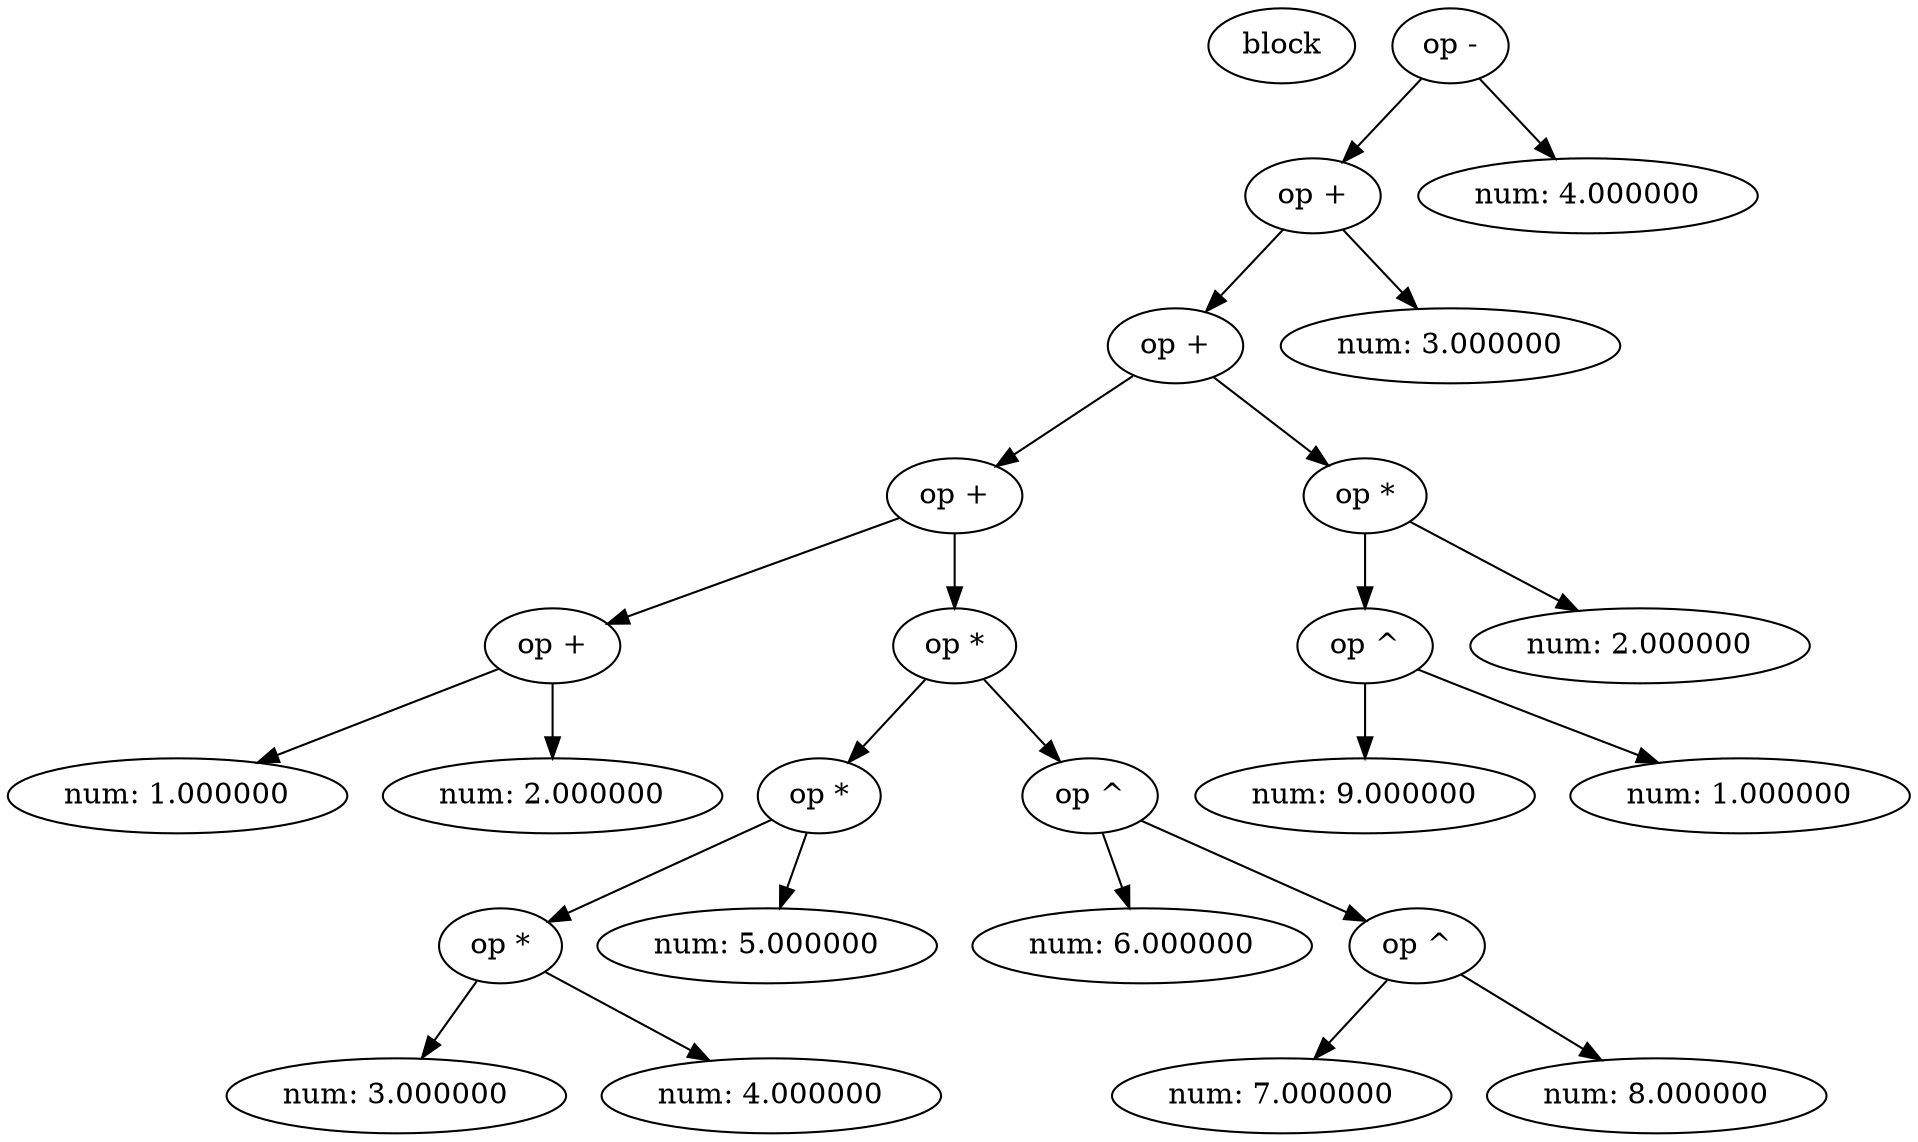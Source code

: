 digraph G {
0[label="block"];
1[label="num: 1.000000"];
2[label="op +"];
3[label="num: 2.000000"];
4[label="op +"];
5[label="num: 3.000000"];
6[label="op *"];
7[label="num: 4.000000"];
8[label="op *"];
9[label="num: 5.000000"];
10[label="op *"];
11[label="num: 6.000000"];
12[label="op ^"];
13[label="num: 7.000000"];
14[label="op ^"];
15[label="num: 8.000000"];
16[label="op +"];
17[label="num: 9.000000"];
18[label="op ^"];
19[label="num: 1.000000"];
20[label="op *"];
21[label="num: 2.000000"];
22[label="op +"];
23[label="num: 3.000000"];
24[label="op -"];
25[label="num: 4.000000"];
2->1 ;
2->3 ;
4->2 ;
4->10 ;
6->5 ;
6->7 ;
8->6 ;
8->9 ;
10->8 ;
10->12 ;
12->11 ;
12->14 ;
14->13 ;
14->15 ;
16->4 ;
16->20 ;
18->17 ;
18->19 ;
20->18 ;
20->21 ;
22->16 ;
22->23 ;
24->22 ;
24->25 ;
}
